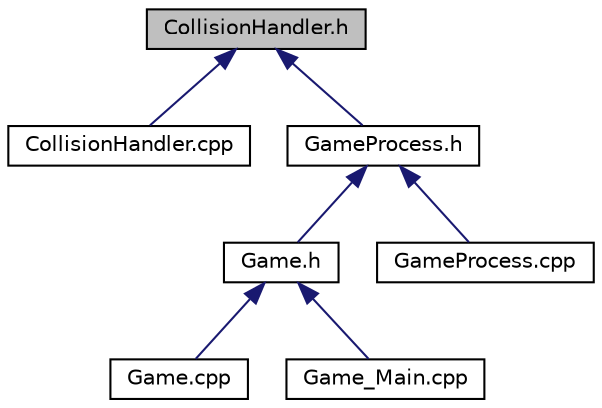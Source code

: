 digraph "CollisionHandler.h"
{
  edge [fontname="Helvetica",fontsize="10",labelfontname="Helvetica",labelfontsize="10"];
  node [fontname="Helvetica",fontsize="10",shape=record];
  Node25 [label="CollisionHandler.h",height=0.2,width=0.4,color="black", fillcolor="grey75", style="filled", fontcolor="black"];
  Node25 -> Node26 [dir="back",color="midnightblue",fontsize="10",style="solid",fontname="Helvetica"];
  Node26 [label="CollisionHandler.cpp",height=0.2,width=0.4,color="black", fillcolor="white", style="filled",URL="$_collision_handler_8cpp.html"];
  Node25 -> Node27 [dir="back",color="midnightblue",fontsize="10",style="solid",fontname="Helvetica"];
  Node27 [label="GameProcess.h",height=0.2,width=0.4,color="black", fillcolor="white", style="filled",URL="$_game_process_8h.html"];
  Node27 -> Node28 [dir="back",color="midnightblue",fontsize="10",style="solid",fontname="Helvetica"];
  Node28 [label="Game.h",height=0.2,width=0.4,color="black", fillcolor="white", style="filled",URL="$_game_8h.html"];
  Node28 -> Node29 [dir="back",color="midnightblue",fontsize="10",style="solid",fontname="Helvetica"];
  Node29 [label="Game.cpp",height=0.2,width=0.4,color="black", fillcolor="white", style="filled",URL="$_game_8cpp.html"];
  Node28 -> Node30 [dir="back",color="midnightblue",fontsize="10",style="solid",fontname="Helvetica"];
  Node30 [label="Game_Main.cpp",height=0.2,width=0.4,color="black", fillcolor="white", style="filled",URL="$_game___main_8cpp.html"];
  Node27 -> Node31 [dir="back",color="midnightblue",fontsize="10",style="solid",fontname="Helvetica"];
  Node31 [label="GameProcess.cpp",height=0.2,width=0.4,color="black", fillcolor="white", style="filled",URL="$_game_process_8cpp.html"];
}
